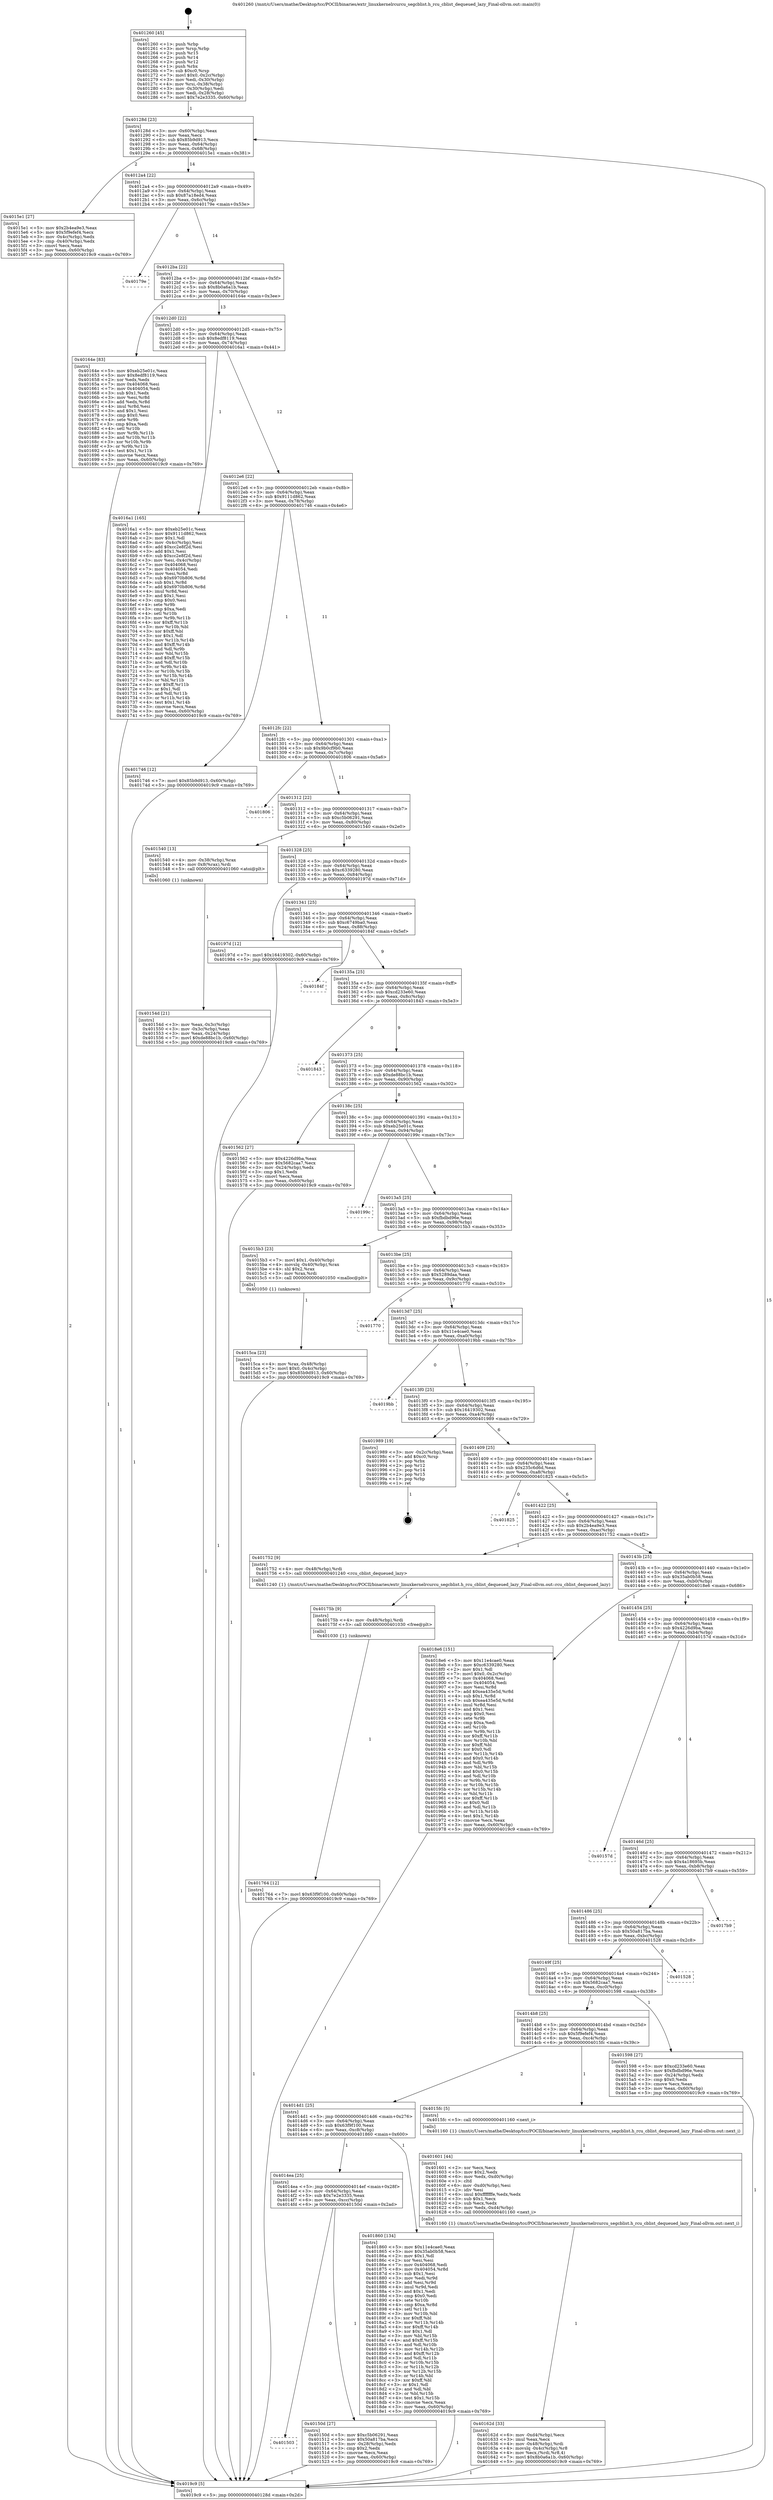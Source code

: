 digraph "0x401260" {
  label = "0x401260 (/mnt/c/Users/mathe/Desktop/tcc/POCII/binaries/extr_linuxkernelrcurcu_segcblist.h_rcu_cblist_dequeued_lazy_Final-ollvm.out::main(0))"
  labelloc = "t"
  node[shape=record]

  Entry [label="",width=0.3,height=0.3,shape=circle,fillcolor=black,style=filled]
  "0x40128d" [label="{
     0x40128d [23]\l
     | [instrs]\l
     &nbsp;&nbsp;0x40128d \<+3\>: mov -0x60(%rbp),%eax\l
     &nbsp;&nbsp;0x401290 \<+2\>: mov %eax,%ecx\l
     &nbsp;&nbsp;0x401292 \<+6\>: sub $0x85b9d913,%ecx\l
     &nbsp;&nbsp;0x401298 \<+3\>: mov %eax,-0x64(%rbp)\l
     &nbsp;&nbsp;0x40129b \<+3\>: mov %ecx,-0x68(%rbp)\l
     &nbsp;&nbsp;0x40129e \<+6\>: je 00000000004015e1 \<main+0x381\>\l
  }"]
  "0x4015e1" [label="{
     0x4015e1 [27]\l
     | [instrs]\l
     &nbsp;&nbsp;0x4015e1 \<+5\>: mov $0x2b4ea9e3,%eax\l
     &nbsp;&nbsp;0x4015e6 \<+5\>: mov $0x5f9efef4,%ecx\l
     &nbsp;&nbsp;0x4015eb \<+3\>: mov -0x4c(%rbp),%edx\l
     &nbsp;&nbsp;0x4015ee \<+3\>: cmp -0x40(%rbp),%edx\l
     &nbsp;&nbsp;0x4015f1 \<+3\>: cmovl %ecx,%eax\l
     &nbsp;&nbsp;0x4015f4 \<+3\>: mov %eax,-0x60(%rbp)\l
     &nbsp;&nbsp;0x4015f7 \<+5\>: jmp 00000000004019c9 \<main+0x769\>\l
  }"]
  "0x4012a4" [label="{
     0x4012a4 [22]\l
     | [instrs]\l
     &nbsp;&nbsp;0x4012a4 \<+5\>: jmp 00000000004012a9 \<main+0x49\>\l
     &nbsp;&nbsp;0x4012a9 \<+3\>: mov -0x64(%rbp),%eax\l
     &nbsp;&nbsp;0x4012ac \<+5\>: sub $0x87a18ed4,%eax\l
     &nbsp;&nbsp;0x4012b1 \<+3\>: mov %eax,-0x6c(%rbp)\l
     &nbsp;&nbsp;0x4012b4 \<+6\>: je 000000000040179e \<main+0x53e\>\l
  }"]
  Exit [label="",width=0.3,height=0.3,shape=circle,fillcolor=black,style=filled,peripheries=2]
  "0x40179e" [label="{
     0x40179e\l
  }", style=dashed]
  "0x4012ba" [label="{
     0x4012ba [22]\l
     | [instrs]\l
     &nbsp;&nbsp;0x4012ba \<+5\>: jmp 00000000004012bf \<main+0x5f\>\l
     &nbsp;&nbsp;0x4012bf \<+3\>: mov -0x64(%rbp),%eax\l
     &nbsp;&nbsp;0x4012c2 \<+5\>: sub $0x8b0a6a1b,%eax\l
     &nbsp;&nbsp;0x4012c7 \<+3\>: mov %eax,-0x70(%rbp)\l
     &nbsp;&nbsp;0x4012ca \<+6\>: je 000000000040164e \<main+0x3ee\>\l
  }"]
  "0x401764" [label="{
     0x401764 [12]\l
     | [instrs]\l
     &nbsp;&nbsp;0x401764 \<+7\>: movl $0x63f9f100,-0x60(%rbp)\l
     &nbsp;&nbsp;0x40176b \<+5\>: jmp 00000000004019c9 \<main+0x769\>\l
  }"]
  "0x40164e" [label="{
     0x40164e [83]\l
     | [instrs]\l
     &nbsp;&nbsp;0x40164e \<+5\>: mov $0xeb25e01c,%eax\l
     &nbsp;&nbsp;0x401653 \<+5\>: mov $0x8edf8119,%ecx\l
     &nbsp;&nbsp;0x401658 \<+2\>: xor %edx,%edx\l
     &nbsp;&nbsp;0x40165a \<+7\>: mov 0x404068,%esi\l
     &nbsp;&nbsp;0x401661 \<+7\>: mov 0x404054,%edi\l
     &nbsp;&nbsp;0x401668 \<+3\>: sub $0x1,%edx\l
     &nbsp;&nbsp;0x40166b \<+3\>: mov %esi,%r8d\l
     &nbsp;&nbsp;0x40166e \<+3\>: add %edx,%r8d\l
     &nbsp;&nbsp;0x401671 \<+4\>: imul %r8d,%esi\l
     &nbsp;&nbsp;0x401675 \<+3\>: and $0x1,%esi\l
     &nbsp;&nbsp;0x401678 \<+3\>: cmp $0x0,%esi\l
     &nbsp;&nbsp;0x40167b \<+4\>: sete %r9b\l
     &nbsp;&nbsp;0x40167f \<+3\>: cmp $0xa,%edi\l
     &nbsp;&nbsp;0x401682 \<+4\>: setl %r10b\l
     &nbsp;&nbsp;0x401686 \<+3\>: mov %r9b,%r11b\l
     &nbsp;&nbsp;0x401689 \<+3\>: and %r10b,%r11b\l
     &nbsp;&nbsp;0x40168c \<+3\>: xor %r10b,%r9b\l
     &nbsp;&nbsp;0x40168f \<+3\>: or %r9b,%r11b\l
     &nbsp;&nbsp;0x401692 \<+4\>: test $0x1,%r11b\l
     &nbsp;&nbsp;0x401696 \<+3\>: cmovne %ecx,%eax\l
     &nbsp;&nbsp;0x401699 \<+3\>: mov %eax,-0x60(%rbp)\l
     &nbsp;&nbsp;0x40169c \<+5\>: jmp 00000000004019c9 \<main+0x769\>\l
  }"]
  "0x4012d0" [label="{
     0x4012d0 [22]\l
     | [instrs]\l
     &nbsp;&nbsp;0x4012d0 \<+5\>: jmp 00000000004012d5 \<main+0x75\>\l
     &nbsp;&nbsp;0x4012d5 \<+3\>: mov -0x64(%rbp),%eax\l
     &nbsp;&nbsp;0x4012d8 \<+5\>: sub $0x8edf8119,%eax\l
     &nbsp;&nbsp;0x4012dd \<+3\>: mov %eax,-0x74(%rbp)\l
     &nbsp;&nbsp;0x4012e0 \<+6\>: je 00000000004016a1 \<main+0x441\>\l
  }"]
  "0x40175b" [label="{
     0x40175b [9]\l
     | [instrs]\l
     &nbsp;&nbsp;0x40175b \<+4\>: mov -0x48(%rbp),%rdi\l
     &nbsp;&nbsp;0x40175f \<+5\>: call 0000000000401030 \<free@plt\>\l
     | [calls]\l
     &nbsp;&nbsp;0x401030 \{1\} (unknown)\l
  }"]
  "0x4016a1" [label="{
     0x4016a1 [165]\l
     | [instrs]\l
     &nbsp;&nbsp;0x4016a1 \<+5\>: mov $0xeb25e01c,%eax\l
     &nbsp;&nbsp;0x4016a6 \<+5\>: mov $0x9111d862,%ecx\l
     &nbsp;&nbsp;0x4016ab \<+2\>: mov $0x1,%dl\l
     &nbsp;&nbsp;0x4016ad \<+3\>: mov -0x4c(%rbp),%esi\l
     &nbsp;&nbsp;0x4016b0 \<+6\>: add $0xcc2e8f2d,%esi\l
     &nbsp;&nbsp;0x4016b6 \<+3\>: add $0x1,%esi\l
     &nbsp;&nbsp;0x4016b9 \<+6\>: sub $0xcc2e8f2d,%esi\l
     &nbsp;&nbsp;0x4016bf \<+3\>: mov %esi,-0x4c(%rbp)\l
     &nbsp;&nbsp;0x4016c2 \<+7\>: mov 0x404068,%esi\l
     &nbsp;&nbsp;0x4016c9 \<+7\>: mov 0x404054,%edi\l
     &nbsp;&nbsp;0x4016d0 \<+3\>: mov %esi,%r8d\l
     &nbsp;&nbsp;0x4016d3 \<+7\>: sub $0x6970b806,%r8d\l
     &nbsp;&nbsp;0x4016da \<+4\>: sub $0x1,%r8d\l
     &nbsp;&nbsp;0x4016de \<+7\>: add $0x6970b806,%r8d\l
     &nbsp;&nbsp;0x4016e5 \<+4\>: imul %r8d,%esi\l
     &nbsp;&nbsp;0x4016e9 \<+3\>: and $0x1,%esi\l
     &nbsp;&nbsp;0x4016ec \<+3\>: cmp $0x0,%esi\l
     &nbsp;&nbsp;0x4016ef \<+4\>: sete %r9b\l
     &nbsp;&nbsp;0x4016f3 \<+3\>: cmp $0xa,%edi\l
     &nbsp;&nbsp;0x4016f6 \<+4\>: setl %r10b\l
     &nbsp;&nbsp;0x4016fa \<+3\>: mov %r9b,%r11b\l
     &nbsp;&nbsp;0x4016fd \<+4\>: xor $0xff,%r11b\l
     &nbsp;&nbsp;0x401701 \<+3\>: mov %r10b,%bl\l
     &nbsp;&nbsp;0x401704 \<+3\>: xor $0xff,%bl\l
     &nbsp;&nbsp;0x401707 \<+3\>: xor $0x1,%dl\l
     &nbsp;&nbsp;0x40170a \<+3\>: mov %r11b,%r14b\l
     &nbsp;&nbsp;0x40170d \<+4\>: and $0xff,%r14b\l
     &nbsp;&nbsp;0x401711 \<+3\>: and %dl,%r9b\l
     &nbsp;&nbsp;0x401714 \<+3\>: mov %bl,%r15b\l
     &nbsp;&nbsp;0x401717 \<+4\>: and $0xff,%r15b\l
     &nbsp;&nbsp;0x40171b \<+3\>: and %dl,%r10b\l
     &nbsp;&nbsp;0x40171e \<+3\>: or %r9b,%r14b\l
     &nbsp;&nbsp;0x401721 \<+3\>: or %r10b,%r15b\l
     &nbsp;&nbsp;0x401724 \<+3\>: xor %r15b,%r14b\l
     &nbsp;&nbsp;0x401727 \<+3\>: or %bl,%r11b\l
     &nbsp;&nbsp;0x40172a \<+4\>: xor $0xff,%r11b\l
     &nbsp;&nbsp;0x40172e \<+3\>: or $0x1,%dl\l
     &nbsp;&nbsp;0x401731 \<+3\>: and %dl,%r11b\l
     &nbsp;&nbsp;0x401734 \<+3\>: or %r11b,%r14b\l
     &nbsp;&nbsp;0x401737 \<+4\>: test $0x1,%r14b\l
     &nbsp;&nbsp;0x40173b \<+3\>: cmovne %ecx,%eax\l
     &nbsp;&nbsp;0x40173e \<+3\>: mov %eax,-0x60(%rbp)\l
     &nbsp;&nbsp;0x401741 \<+5\>: jmp 00000000004019c9 \<main+0x769\>\l
  }"]
  "0x4012e6" [label="{
     0x4012e6 [22]\l
     | [instrs]\l
     &nbsp;&nbsp;0x4012e6 \<+5\>: jmp 00000000004012eb \<main+0x8b\>\l
     &nbsp;&nbsp;0x4012eb \<+3\>: mov -0x64(%rbp),%eax\l
     &nbsp;&nbsp;0x4012ee \<+5\>: sub $0x9111d862,%eax\l
     &nbsp;&nbsp;0x4012f3 \<+3\>: mov %eax,-0x78(%rbp)\l
     &nbsp;&nbsp;0x4012f6 \<+6\>: je 0000000000401746 \<main+0x4e6\>\l
  }"]
  "0x40162d" [label="{
     0x40162d [33]\l
     | [instrs]\l
     &nbsp;&nbsp;0x40162d \<+6\>: mov -0xd4(%rbp),%ecx\l
     &nbsp;&nbsp;0x401633 \<+3\>: imul %eax,%ecx\l
     &nbsp;&nbsp;0x401636 \<+4\>: mov -0x48(%rbp),%rdi\l
     &nbsp;&nbsp;0x40163a \<+4\>: movslq -0x4c(%rbp),%r8\l
     &nbsp;&nbsp;0x40163e \<+4\>: mov %ecx,(%rdi,%r8,4)\l
     &nbsp;&nbsp;0x401642 \<+7\>: movl $0x8b0a6a1b,-0x60(%rbp)\l
     &nbsp;&nbsp;0x401649 \<+5\>: jmp 00000000004019c9 \<main+0x769\>\l
  }"]
  "0x401746" [label="{
     0x401746 [12]\l
     | [instrs]\l
     &nbsp;&nbsp;0x401746 \<+7\>: movl $0x85b9d913,-0x60(%rbp)\l
     &nbsp;&nbsp;0x40174d \<+5\>: jmp 00000000004019c9 \<main+0x769\>\l
  }"]
  "0x4012fc" [label="{
     0x4012fc [22]\l
     | [instrs]\l
     &nbsp;&nbsp;0x4012fc \<+5\>: jmp 0000000000401301 \<main+0xa1\>\l
     &nbsp;&nbsp;0x401301 \<+3\>: mov -0x64(%rbp),%eax\l
     &nbsp;&nbsp;0x401304 \<+5\>: sub $0x9b0cf9b0,%eax\l
     &nbsp;&nbsp;0x401309 \<+3\>: mov %eax,-0x7c(%rbp)\l
     &nbsp;&nbsp;0x40130c \<+6\>: je 0000000000401806 \<main+0x5a6\>\l
  }"]
  "0x401601" [label="{
     0x401601 [44]\l
     | [instrs]\l
     &nbsp;&nbsp;0x401601 \<+2\>: xor %ecx,%ecx\l
     &nbsp;&nbsp;0x401603 \<+5\>: mov $0x2,%edx\l
     &nbsp;&nbsp;0x401608 \<+6\>: mov %edx,-0xd0(%rbp)\l
     &nbsp;&nbsp;0x40160e \<+1\>: cltd\l
     &nbsp;&nbsp;0x40160f \<+6\>: mov -0xd0(%rbp),%esi\l
     &nbsp;&nbsp;0x401615 \<+2\>: idiv %esi\l
     &nbsp;&nbsp;0x401617 \<+6\>: imul $0xfffffffe,%edx,%edx\l
     &nbsp;&nbsp;0x40161d \<+3\>: sub $0x1,%ecx\l
     &nbsp;&nbsp;0x401620 \<+2\>: sub %ecx,%edx\l
     &nbsp;&nbsp;0x401622 \<+6\>: mov %edx,-0xd4(%rbp)\l
     &nbsp;&nbsp;0x401628 \<+5\>: call 0000000000401160 \<next_i\>\l
     | [calls]\l
     &nbsp;&nbsp;0x401160 \{1\} (/mnt/c/Users/mathe/Desktop/tcc/POCII/binaries/extr_linuxkernelrcurcu_segcblist.h_rcu_cblist_dequeued_lazy_Final-ollvm.out::next_i)\l
  }"]
  "0x401806" [label="{
     0x401806\l
  }", style=dashed]
  "0x401312" [label="{
     0x401312 [22]\l
     | [instrs]\l
     &nbsp;&nbsp;0x401312 \<+5\>: jmp 0000000000401317 \<main+0xb7\>\l
     &nbsp;&nbsp;0x401317 \<+3\>: mov -0x64(%rbp),%eax\l
     &nbsp;&nbsp;0x40131a \<+5\>: sub $0xc5b06291,%eax\l
     &nbsp;&nbsp;0x40131f \<+3\>: mov %eax,-0x80(%rbp)\l
     &nbsp;&nbsp;0x401322 \<+6\>: je 0000000000401540 \<main+0x2e0\>\l
  }"]
  "0x4015ca" [label="{
     0x4015ca [23]\l
     | [instrs]\l
     &nbsp;&nbsp;0x4015ca \<+4\>: mov %rax,-0x48(%rbp)\l
     &nbsp;&nbsp;0x4015ce \<+7\>: movl $0x0,-0x4c(%rbp)\l
     &nbsp;&nbsp;0x4015d5 \<+7\>: movl $0x85b9d913,-0x60(%rbp)\l
     &nbsp;&nbsp;0x4015dc \<+5\>: jmp 00000000004019c9 \<main+0x769\>\l
  }"]
  "0x401540" [label="{
     0x401540 [13]\l
     | [instrs]\l
     &nbsp;&nbsp;0x401540 \<+4\>: mov -0x38(%rbp),%rax\l
     &nbsp;&nbsp;0x401544 \<+4\>: mov 0x8(%rax),%rdi\l
     &nbsp;&nbsp;0x401548 \<+5\>: call 0000000000401060 \<atoi@plt\>\l
     | [calls]\l
     &nbsp;&nbsp;0x401060 \{1\} (unknown)\l
  }"]
  "0x401328" [label="{
     0x401328 [25]\l
     | [instrs]\l
     &nbsp;&nbsp;0x401328 \<+5\>: jmp 000000000040132d \<main+0xcd\>\l
     &nbsp;&nbsp;0x40132d \<+3\>: mov -0x64(%rbp),%eax\l
     &nbsp;&nbsp;0x401330 \<+5\>: sub $0xc6339280,%eax\l
     &nbsp;&nbsp;0x401335 \<+6\>: mov %eax,-0x84(%rbp)\l
     &nbsp;&nbsp;0x40133b \<+6\>: je 000000000040197d \<main+0x71d\>\l
  }"]
  "0x40154d" [label="{
     0x40154d [21]\l
     | [instrs]\l
     &nbsp;&nbsp;0x40154d \<+3\>: mov %eax,-0x3c(%rbp)\l
     &nbsp;&nbsp;0x401550 \<+3\>: mov -0x3c(%rbp),%eax\l
     &nbsp;&nbsp;0x401553 \<+3\>: mov %eax,-0x24(%rbp)\l
     &nbsp;&nbsp;0x401556 \<+7\>: movl $0xde88bc1b,-0x60(%rbp)\l
     &nbsp;&nbsp;0x40155d \<+5\>: jmp 00000000004019c9 \<main+0x769\>\l
  }"]
  "0x40197d" [label="{
     0x40197d [12]\l
     | [instrs]\l
     &nbsp;&nbsp;0x40197d \<+7\>: movl $0x16419302,-0x60(%rbp)\l
     &nbsp;&nbsp;0x401984 \<+5\>: jmp 00000000004019c9 \<main+0x769\>\l
  }"]
  "0x401341" [label="{
     0x401341 [25]\l
     | [instrs]\l
     &nbsp;&nbsp;0x401341 \<+5\>: jmp 0000000000401346 \<main+0xe6\>\l
     &nbsp;&nbsp;0x401346 \<+3\>: mov -0x64(%rbp),%eax\l
     &nbsp;&nbsp;0x401349 \<+5\>: sub $0xc6749ba0,%eax\l
     &nbsp;&nbsp;0x40134e \<+6\>: mov %eax,-0x88(%rbp)\l
     &nbsp;&nbsp;0x401354 \<+6\>: je 000000000040184f \<main+0x5ef\>\l
  }"]
  "0x401260" [label="{
     0x401260 [45]\l
     | [instrs]\l
     &nbsp;&nbsp;0x401260 \<+1\>: push %rbp\l
     &nbsp;&nbsp;0x401261 \<+3\>: mov %rsp,%rbp\l
     &nbsp;&nbsp;0x401264 \<+2\>: push %r15\l
     &nbsp;&nbsp;0x401266 \<+2\>: push %r14\l
     &nbsp;&nbsp;0x401268 \<+2\>: push %r12\l
     &nbsp;&nbsp;0x40126a \<+1\>: push %rbx\l
     &nbsp;&nbsp;0x40126b \<+7\>: sub $0xc0,%rsp\l
     &nbsp;&nbsp;0x401272 \<+7\>: movl $0x0,-0x2c(%rbp)\l
     &nbsp;&nbsp;0x401279 \<+3\>: mov %edi,-0x30(%rbp)\l
     &nbsp;&nbsp;0x40127c \<+4\>: mov %rsi,-0x38(%rbp)\l
     &nbsp;&nbsp;0x401280 \<+3\>: mov -0x30(%rbp),%edi\l
     &nbsp;&nbsp;0x401283 \<+3\>: mov %edi,-0x28(%rbp)\l
     &nbsp;&nbsp;0x401286 \<+7\>: movl $0x7e2e3335,-0x60(%rbp)\l
  }"]
  "0x40184f" [label="{
     0x40184f\l
  }", style=dashed]
  "0x40135a" [label="{
     0x40135a [25]\l
     | [instrs]\l
     &nbsp;&nbsp;0x40135a \<+5\>: jmp 000000000040135f \<main+0xff\>\l
     &nbsp;&nbsp;0x40135f \<+3\>: mov -0x64(%rbp),%eax\l
     &nbsp;&nbsp;0x401362 \<+5\>: sub $0xcd233e60,%eax\l
     &nbsp;&nbsp;0x401367 \<+6\>: mov %eax,-0x8c(%rbp)\l
     &nbsp;&nbsp;0x40136d \<+6\>: je 0000000000401843 \<main+0x5e3\>\l
  }"]
  "0x4019c9" [label="{
     0x4019c9 [5]\l
     | [instrs]\l
     &nbsp;&nbsp;0x4019c9 \<+5\>: jmp 000000000040128d \<main+0x2d\>\l
  }"]
  "0x401843" [label="{
     0x401843\l
  }", style=dashed]
  "0x401373" [label="{
     0x401373 [25]\l
     | [instrs]\l
     &nbsp;&nbsp;0x401373 \<+5\>: jmp 0000000000401378 \<main+0x118\>\l
     &nbsp;&nbsp;0x401378 \<+3\>: mov -0x64(%rbp),%eax\l
     &nbsp;&nbsp;0x40137b \<+5\>: sub $0xde88bc1b,%eax\l
     &nbsp;&nbsp;0x401380 \<+6\>: mov %eax,-0x90(%rbp)\l
     &nbsp;&nbsp;0x401386 \<+6\>: je 0000000000401562 \<main+0x302\>\l
  }"]
  "0x401503" [label="{
     0x401503\l
  }", style=dashed]
  "0x401562" [label="{
     0x401562 [27]\l
     | [instrs]\l
     &nbsp;&nbsp;0x401562 \<+5\>: mov $0x4226d9ba,%eax\l
     &nbsp;&nbsp;0x401567 \<+5\>: mov $0x5682caa7,%ecx\l
     &nbsp;&nbsp;0x40156c \<+3\>: mov -0x24(%rbp),%edx\l
     &nbsp;&nbsp;0x40156f \<+3\>: cmp $0x1,%edx\l
     &nbsp;&nbsp;0x401572 \<+3\>: cmovl %ecx,%eax\l
     &nbsp;&nbsp;0x401575 \<+3\>: mov %eax,-0x60(%rbp)\l
     &nbsp;&nbsp;0x401578 \<+5\>: jmp 00000000004019c9 \<main+0x769\>\l
  }"]
  "0x40138c" [label="{
     0x40138c [25]\l
     | [instrs]\l
     &nbsp;&nbsp;0x40138c \<+5\>: jmp 0000000000401391 \<main+0x131\>\l
     &nbsp;&nbsp;0x401391 \<+3\>: mov -0x64(%rbp),%eax\l
     &nbsp;&nbsp;0x401394 \<+5\>: sub $0xeb25e01c,%eax\l
     &nbsp;&nbsp;0x401399 \<+6\>: mov %eax,-0x94(%rbp)\l
     &nbsp;&nbsp;0x40139f \<+6\>: je 000000000040199c \<main+0x73c\>\l
  }"]
  "0x40150d" [label="{
     0x40150d [27]\l
     | [instrs]\l
     &nbsp;&nbsp;0x40150d \<+5\>: mov $0xc5b06291,%eax\l
     &nbsp;&nbsp;0x401512 \<+5\>: mov $0x50a817ba,%ecx\l
     &nbsp;&nbsp;0x401517 \<+3\>: mov -0x28(%rbp),%edx\l
     &nbsp;&nbsp;0x40151a \<+3\>: cmp $0x2,%edx\l
     &nbsp;&nbsp;0x40151d \<+3\>: cmovne %ecx,%eax\l
     &nbsp;&nbsp;0x401520 \<+3\>: mov %eax,-0x60(%rbp)\l
     &nbsp;&nbsp;0x401523 \<+5\>: jmp 00000000004019c9 \<main+0x769\>\l
  }"]
  "0x40199c" [label="{
     0x40199c\l
  }", style=dashed]
  "0x4013a5" [label="{
     0x4013a5 [25]\l
     | [instrs]\l
     &nbsp;&nbsp;0x4013a5 \<+5\>: jmp 00000000004013aa \<main+0x14a\>\l
     &nbsp;&nbsp;0x4013aa \<+3\>: mov -0x64(%rbp),%eax\l
     &nbsp;&nbsp;0x4013ad \<+5\>: sub $0xfbdbd96e,%eax\l
     &nbsp;&nbsp;0x4013b2 \<+6\>: mov %eax,-0x98(%rbp)\l
     &nbsp;&nbsp;0x4013b8 \<+6\>: je 00000000004015b3 \<main+0x353\>\l
  }"]
  "0x4014ea" [label="{
     0x4014ea [25]\l
     | [instrs]\l
     &nbsp;&nbsp;0x4014ea \<+5\>: jmp 00000000004014ef \<main+0x28f\>\l
     &nbsp;&nbsp;0x4014ef \<+3\>: mov -0x64(%rbp),%eax\l
     &nbsp;&nbsp;0x4014f2 \<+5\>: sub $0x7e2e3335,%eax\l
     &nbsp;&nbsp;0x4014f7 \<+6\>: mov %eax,-0xcc(%rbp)\l
     &nbsp;&nbsp;0x4014fd \<+6\>: je 000000000040150d \<main+0x2ad\>\l
  }"]
  "0x4015b3" [label="{
     0x4015b3 [23]\l
     | [instrs]\l
     &nbsp;&nbsp;0x4015b3 \<+7\>: movl $0x1,-0x40(%rbp)\l
     &nbsp;&nbsp;0x4015ba \<+4\>: movslq -0x40(%rbp),%rax\l
     &nbsp;&nbsp;0x4015be \<+4\>: shl $0x2,%rax\l
     &nbsp;&nbsp;0x4015c2 \<+3\>: mov %rax,%rdi\l
     &nbsp;&nbsp;0x4015c5 \<+5\>: call 0000000000401050 \<malloc@plt\>\l
     | [calls]\l
     &nbsp;&nbsp;0x401050 \{1\} (unknown)\l
  }"]
  "0x4013be" [label="{
     0x4013be [25]\l
     | [instrs]\l
     &nbsp;&nbsp;0x4013be \<+5\>: jmp 00000000004013c3 \<main+0x163\>\l
     &nbsp;&nbsp;0x4013c3 \<+3\>: mov -0x64(%rbp),%eax\l
     &nbsp;&nbsp;0x4013c6 \<+5\>: sub $0x5289daa,%eax\l
     &nbsp;&nbsp;0x4013cb \<+6\>: mov %eax,-0x9c(%rbp)\l
     &nbsp;&nbsp;0x4013d1 \<+6\>: je 0000000000401770 \<main+0x510\>\l
  }"]
  "0x401860" [label="{
     0x401860 [134]\l
     | [instrs]\l
     &nbsp;&nbsp;0x401860 \<+5\>: mov $0x11e4cae0,%eax\l
     &nbsp;&nbsp;0x401865 \<+5\>: mov $0x35ab0b58,%ecx\l
     &nbsp;&nbsp;0x40186a \<+2\>: mov $0x1,%dl\l
     &nbsp;&nbsp;0x40186c \<+2\>: xor %esi,%esi\l
     &nbsp;&nbsp;0x40186e \<+7\>: mov 0x404068,%edi\l
     &nbsp;&nbsp;0x401875 \<+8\>: mov 0x404054,%r8d\l
     &nbsp;&nbsp;0x40187d \<+3\>: sub $0x1,%esi\l
     &nbsp;&nbsp;0x401880 \<+3\>: mov %edi,%r9d\l
     &nbsp;&nbsp;0x401883 \<+3\>: add %esi,%r9d\l
     &nbsp;&nbsp;0x401886 \<+4\>: imul %r9d,%edi\l
     &nbsp;&nbsp;0x40188a \<+3\>: and $0x1,%edi\l
     &nbsp;&nbsp;0x40188d \<+3\>: cmp $0x0,%edi\l
     &nbsp;&nbsp;0x401890 \<+4\>: sete %r10b\l
     &nbsp;&nbsp;0x401894 \<+4\>: cmp $0xa,%r8d\l
     &nbsp;&nbsp;0x401898 \<+4\>: setl %r11b\l
     &nbsp;&nbsp;0x40189c \<+3\>: mov %r10b,%bl\l
     &nbsp;&nbsp;0x40189f \<+3\>: xor $0xff,%bl\l
     &nbsp;&nbsp;0x4018a2 \<+3\>: mov %r11b,%r14b\l
     &nbsp;&nbsp;0x4018a5 \<+4\>: xor $0xff,%r14b\l
     &nbsp;&nbsp;0x4018a9 \<+3\>: xor $0x1,%dl\l
     &nbsp;&nbsp;0x4018ac \<+3\>: mov %bl,%r15b\l
     &nbsp;&nbsp;0x4018af \<+4\>: and $0xff,%r15b\l
     &nbsp;&nbsp;0x4018b3 \<+3\>: and %dl,%r10b\l
     &nbsp;&nbsp;0x4018b6 \<+3\>: mov %r14b,%r12b\l
     &nbsp;&nbsp;0x4018b9 \<+4\>: and $0xff,%r12b\l
     &nbsp;&nbsp;0x4018bd \<+3\>: and %dl,%r11b\l
     &nbsp;&nbsp;0x4018c0 \<+3\>: or %r10b,%r15b\l
     &nbsp;&nbsp;0x4018c3 \<+3\>: or %r11b,%r12b\l
     &nbsp;&nbsp;0x4018c6 \<+3\>: xor %r12b,%r15b\l
     &nbsp;&nbsp;0x4018c9 \<+3\>: or %r14b,%bl\l
     &nbsp;&nbsp;0x4018cc \<+3\>: xor $0xff,%bl\l
     &nbsp;&nbsp;0x4018cf \<+3\>: or $0x1,%dl\l
     &nbsp;&nbsp;0x4018d2 \<+2\>: and %dl,%bl\l
     &nbsp;&nbsp;0x4018d4 \<+3\>: or %bl,%r15b\l
     &nbsp;&nbsp;0x4018d7 \<+4\>: test $0x1,%r15b\l
     &nbsp;&nbsp;0x4018db \<+3\>: cmovne %ecx,%eax\l
     &nbsp;&nbsp;0x4018de \<+3\>: mov %eax,-0x60(%rbp)\l
     &nbsp;&nbsp;0x4018e1 \<+5\>: jmp 00000000004019c9 \<main+0x769\>\l
  }"]
  "0x401770" [label="{
     0x401770\l
  }", style=dashed]
  "0x4013d7" [label="{
     0x4013d7 [25]\l
     | [instrs]\l
     &nbsp;&nbsp;0x4013d7 \<+5\>: jmp 00000000004013dc \<main+0x17c\>\l
     &nbsp;&nbsp;0x4013dc \<+3\>: mov -0x64(%rbp),%eax\l
     &nbsp;&nbsp;0x4013df \<+5\>: sub $0x11e4cae0,%eax\l
     &nbsp;&nbsp;0x4013e4 \<+6\>: mov %eax,-0xa0(%rbp)\l
     &nbsp;&nbsp;0x4013ea \<+6\>: je 00000000004019bb \<main+0x75b\>\l
  }"]
  "0x4014d1" [label="{
     0x4014d1 [25]\l
     | [instrs]\l
     &nbsp;&nbsp;0x4014d1 \<+5\>: jmp 00000000004014d6 \<main+0x276\>\l
     &nbsp;&nbsp;0x4014d6 \<+3\>: mov -0x64(%rbp),%eax\l
     &nbsp;&nbsp;0x4014d9 \<+5\>: sub $0x63f9f100,%eax\l
     &nbsp;&nbsp;0x4014de \<+6\>: mov %eax,-0xc8(%rbp)\l
     &nbsp;&nbsp;0x4014e4 \<+6\>: je 0000000000401860 \<main+0x600\>\l
  }"]
  "0x4019bb" [label="{
     0x4019bb\l
  }", style=dashed]
  "0x4013f0" [label="{
     0x4013f0 [25]\l
     | [instrs]\l
     &nbsp;&nbsp;0x4013f0 \<+5\>: jmp 00000000004013f5 \<main+0x195\>\l
     &nbsp;&nbsp;0x4013f5 \<+3\>: mov -0x64(%rbp),%eax\l
     &nbsp;&nbsp;0x4013f8 \<+5\>: sub $0x16419302,%eax\l
     &nbsp;&nbsp;0x4013fd \<+6\>: mov %eax,-0xa4(%rbp)\l
     &nbsp;&nbsp;0x401403 \<+6\>: je 0000000000401989 \<main+0x729\>\l
  }"]
  "0x4015fc" [label="{
     0x4015fc [5]\l
     | [instrs]\l
     &nbsp;&nbsp;0x4015fc \<+5\>: call 0000000000401160 \<next_i\>\l
     | [calls]\l
     &nbsp;&nbsp;0x401160 \{1\} (/mnt/c/Users/mathe/Desktop/tcc/POCII/binaries/extr_linuxkernelrcurcu_segcblist.h_rcu_cblist_dequeued_lazy_Final-ollvm.out::next_i)\l
  }"]
  "0x401989" [label="{
     0x401989 [19]\l
     | [instrs]\l
     &nbsp;&nbsp;0x401989 \<+3\>: mov -0x2c(%rbp),%eax\l
     &nbsp;&nbsp;0x40198c \<+7\>: add $0xc0,%rsp\l
     &nbsp;&nbsp;0x401993 \<+1\>: pop %rbx\l
     &nbsp;&nbsp;0x401994 \<+2\>: pop %r12\l
     &nbsp;&nbsp;0x401996 \<+2\>: pop %r14\l
     &nbsp;&nbsp;0x401998 \<+2\>: pop %r15\l
     &nbsp;&nbsp;0x40199a \<+1\>: pop %rbp\l
     &nbsp;&nbsp;0x40199b \<+1\>: ret\l
  }"]
  "0x401409" [label="{
     0x401409 [25]\l
     | [instrs]\l
     &nbsp;&nbsp;0x401409 \<+5\>: jmp 000000000040140e \<main+0x1ae\>\l
     &nbsp;&nbsp;0x40140e \<+3\>: mov -0x64(%rbp),%eax\l
     &nbsp;&nbsp;0x401411 \<+5\>: sub $0x235c6d6d,%eax\l
     &nbsp;&nbsp;0x401416 \<+6\>: mov %eax,-0xa8(%rbp)\l
     &nbsp;&nbsp;0x40141c \<+6\>: je 0000000000401825 \<main+0x5c5\>\l
  }"]
  "0x4014b8" [label="{
     0x4014b8 [25]\l
     | [instrs]\l
     &nbsp;&nbsp;0x4014b8 \<+5\>: jmp 00000000004014bd \<main+0x25d\>\l
     &nbsp;&nbsp;0x4014bd \<+3\>: mov -0x64(%rbp),%eax\l
     &nbsp;&nbsp;0x4014c0 \<+5\>: sub $0x5f9efef4,%eax\l
     &nbsp;&nbsp;0x4014c5 \<+6\>: mov %eax,-0xc4(%rbp)\l
     &nbsp;&nbsp;0x4014cb \<+6\>: je 00000000004015fc \<main+0x39c\>\l
  }"]
  "0x401825" [label="{
     0x401825\l
  }", style=dashed]
  "0x401422" [label="{
     0x401422 [25]\l
     | [instrs]\l
     &nbsp;&nbsp;0x401422 \<+5\>: jmp 0000000000401427 \<main+0x1c7\>\l
     &nbsp;&nbsp;0x401427 \<+3\>: mov -0x64(%rbp),%eax\l
     &nbsp;&nbsp;0x40142a \<+5\>: sub $0x2b4ea9e3,%eax\l
     &nbsp;&nbsp;0x40142f \<+6\>: mov %eax,-0xac(%rbp)\l
     &nbsp;&nbsp;0x401435 \<+6\>: je 0000000000401752 \<main+0x4f2\>\l
  }"]
  "0x401598" [label="{
     0x401598 [27]\l
     | [instrs]\l
     &nbsp;&nbsp;0x401598 \<+5\>: mov $0xcd233e60,%eax\l
     &nbsp;&nbsp;0x40159d \<+5\>: mov $0xfbdbd96e,%ecx\l
     &nbsp;&nbsp;0x4015a2 \<+3\>: mov -0x24(%rbp),%edx\l
     &nbsp;&nbsp;0x4015a5 \<+3\>: cmp $0x0,%edx\l
     &nbsp;&nbsp;0x4015a8 \<+3\>: cmove %ecx,%eax\l
     &nbsp;&nbsp;0x4015ab \<+3\>: mov %eax,-0x60(%rbp)\l
     &nbsp;&nbsp;0x4015ae \<+5\>: jmp 00000000004019c9 \<main+0x769\>\l
  }"]
  "0x401752" [label="{
     0x401752 [9]\l
     | [instrs]\l
     &nbsp;&nbsp;0x401752 \<+4\>: mov -0x48(%rbp),%rdi\l
     &nbsp;&nbsp;0x401756 \<+5\>: call 0000000000401240 \<rcu_cblist_dequeued_lazy\>\l
     | [calls]\l
     &nbsp;&nbsp;0x401240 \{1\} (/mnt/c/Users/mathe/Desktop/tcc/POCII/binaries/extr_linuxkernelrcurcu_segcblist.h_rcu_cblist_dequeued_lazy_Final-ollvm.out::rcu_cblist_dequeued_lazy)\l
  }"]
  "0x40143b" [label="{
     0x40143b [25]\l
     | [instrs]\l
     &nbsp;&nbsp;0x40143b \<+5\>: jmp 0000000000401440 \<main+0x1e0\>\l
     &nbsp;&nbsp;0x401440 \<+3\>: mov -0x64(%rbp),%eax\l
     &nbsp;&nbsp;0x401443 \<+5\>: sub $0x35ab0b58,%eax\l
     &nbsp;&nbsp;0x401448 \<+6\>: mov %eax,-0xb0(%rbp)\l
     &nbsp;&nbsp;0x40144e \<+6\>: je 00000000004018e6 \<main+0x686\>\l
  }"]
  "0x40149f" [label="{
     0x40149f [25]\l
     | [instrs]\l
     &nbsp;&nbsp;0x40149f \<+5\>: jmp 00000000004014a4 \<main+0x244\>\l
     &nbsp;&nbsp;0x4014a4 \<+3\>: mov -0x64(%rbp),%eax\l
     &nbsp;&nbsp;0x4014a7 \<+5\>: sub $0x5682caa7,%eax\l
     &nbsp;&nbsp;0x4014ac \<+6\>: mov %eax,-0xc0(%rbp)\l
     &nbsp;&nbsp;0x4014b2 \<+6\>: je 0000000000401598 \<main+0x338\>\l
  }"]
  "0x4018e6" [label="{
     0x4018e6 [151]\l
     | [instrs]\l
     &nbsp;&nbsp;0x4018e6 \<+5\>: mov $0x11e4cae0,%eax\l
     &nbsp;&nbsp;0x4018eb \<+5\>: mov $0xc6339280,%ecx\l
     &nbsp;&nbsp;0x4018f0 \<+2\>: mov $0x1,%dl\l
     &nbsp;&nbsp;0x4018f2 \<+7\>: movl $0x0,-0x2c(%rbp)\l
     &nbsp;&nbsp;0x4018f9 \<+7\>: mov 0x404068,%esi\l
     &nbsp;&nbsp;0x401900 \<+7\>: mov 0x404054,%edi\l
     &nbsp;&nbsp;0x401907 \<+3\>: mov %esi,%r8d\l
     &nbsp;&nbsp;0x40190a \<+7\>: add $0xea435e5d,%r8d\l
     &nbsp;&nbsp;0x401911 \<+4\>: sub $0x1,%r8d\l
     &nbsp;&nbsp;0x401915 \<+7\>: sub $0xea435e5d,%r8d\l
     &nbsp;&nbsp;0x40191c \<+4\>: imul %r8d,%esi\l
     &nbsp;&nbsp;0x401920 \<+3\>: and $0x1,%esi\l
     &nbsp;&nbsp;0x401923 \<+3\>: cmp $0x0,%esi\l
     &nbsp;&nbsp;0x401926 \<+4\>: sete %r9b\l
     &nbsp;&nbsp;0x40192a \<+3\>: cmp $0xa,%edi\l
     &nbsp;&nbsp;0x40192d \<+4\>: setl %r10b\l
     &nbsp;&nbsp;0x401931 \<+3\>: mov %r9b,%r11b\l
     &nbsp;&nbsp;0x401934 \<+4\>: xor $0xff,%r11b\l
     &nbsp;&nbsp;0x401938 \<+3\>: mov %r10b,%bl\l
     &nbsp;&nbsp;0x40193b \<+3\>: xor $0xff,%bl\l
     &nbsp;&nbsp;0x40193e \<+3\>: xor $0x0,%dl\l
     &nbsp;&nbsp;0x401941 \<+3\>: mov %r11b,%r14b\l
     &nbsp;&nbsp;0x401944 \<+4\>: and $0x0,%r14b\l
     &nbsp;&nbsp;0x401948 \<+3\>: and %dl,%r9b\l
     &nbsp;&nbsp;0x40194b \<+3\>: mov %bl,%r15b\l
     &nbsp;&nbsp;0x40194e \<+4\>: and $0x0,%r15b\l
     &nbsp;&nbsp;0x401952 \<+3\>: and %dl,%r10b\l
     &nbsp;&nbsp;0x401955 \<+3\>: or %r9b,%r14b\l
     &nbsp;&nbsp;0x401958 \<+3\>: or %r10b,%r15b\l
     &nbsp;&nbsp;0x40195b \<+3\>: xor %r15b,%r14b\l
     &nbsp;&nbsp;0x40195e \<+3\>: or %bl,%r11b\l
     &nbsp;&nbsp;0x401961 \<+4\>: xor $0xff,%r11b\l
     &nbsp;&nbsp;0x401965 \<+3\>: or $0x0,%dl\l
     &nbsp;&nbsp;0x401968 \<+3\>: and %dl,%r11b\l
     &nbsp;&nbsp;0x40196b \<+3\>: or %r11b,%r14b\l
     &nbsp;&nbsp;0x40196e \<+4\>: test $0x1,%r14b\l
     &nbsp;&nbsp;0x401972 \<+3\>: cmovne %ecx,%eax\l
     &nbsp;&nbsp;0x401975 \<+3\>: mov %eax,-0x60(%rbp)\l
     &nbsp;&nbsp;0x401978 \<+5\>: jmp 00000000004019c9 \<main+0x769\>\l
  }"]
  "0x401454" [label="{
     0x401454 [25]\l
     | [instrs]\l
     &nbsp;&nbsp;0x401454 \<+5\>: jmp 0000000000401459 \<main+0x1f9\>\l
     &nbsp;&nbsp;0x401459 \<+3\>: mov -0x64(%rbp),%eax\l
     &nbsp;&nbsp;0x40145c \<+5\>: sub $0x4226d9ba,%eax\l
     &nbsp;&nbsp;0x401461 \<+6\>: mov %eax,-0xb4(%rbp)\l
     &nbsp;&nbsp;0x401467 \<+6\>: je 000000000040157d \<main+0x31d\>\l
  }"]
  "0x401528" [label="{
     0x401528\l
  }", style=dashed]
  "0x40157d" [label="{
     0x40157d\l
  }", style=dashed]
  "0x40146d" [label="{
     0x40146d [25]\l
     | [instrs]\l
     &nbsp;&nbsp;0x40146d \<+5\>: jmp 0000000000401472 \<main+0x212\>\l
     &nbsp;&nbsp;0x401472 \<+3\>: mov -0x64(%rbp),%eax\l
     &nbsp;&nbsp;0x401475 \<+5\>: sub $0x4a18695b,%eax\l
     &nbsp;&nbsp;0x40147a \<+6\>: mov %eax,-0xb8(%rbp)\l
     &nbsp;&nbsp;0x401480 \<+6\>: je 00000000004017b9 \<main+0x559\>\l
  }"]
  "0x401486" [label="{
     0x401486 [25]\l
     | [instrs]\l
     &nbsp;&nbsp;0x401486 \<+5\>: jmp 000000000040148b \<main+0x22b\>\l
     &nbsp;&nbsp;0x40148b \<+3\>: mov -0x64(%rbp),%eax\l
     &nbsp;&nbsp;0x40148e \<+5\>: sub $0x50a817ba,%eax\l
     &nbsp;&nbsp;0x401493 \<+6\>: mov %eax,-0xbc(%rbp)\l
     &nbsp;&nbsp;0x401499 \<+6\>: je 0000000000401528 \<main+0x2c8\>\l
  }"]
  "0x4017b9" [label="{
     0x4017b9\l
  }", style=dashed]
  Entry -> "0x401260" [label=" 1"]
  "0x40128d" -> "0x4015e1" [label=" 2"]
  "0x40128d" -> "0x4012a4" [label=" 14"]
  "0x401989" -> Exit [label=" 1"]
  "0x4012a4" -> "0x40179e" [label=" 0"]
  "0x4012a4" -> "0x4012ba" [label=" 14"]
  "0x40197d" -> "0x4019c9" [label=" 1"]
  "0x4012ba" -> "0x40164e" [label=" 1"]
  "0x4012ba" -> "0x4012d0" [label=" 13"]
  "0x4018e6" -> "0x4019c9" [label=" 1"]
  "0x4012d0" -> "0x4016a1" [label=" 1"]
  "0x4012d0" -> "0x4012e6" [label=" 12"]
  "0x401860" -> "0x4019c9" [label=" 1"]
  "0x4012e6" -> "0x401746" [label=" 1"]
  "0x4012e6" -> "0x4012fc" [label=" 11"]
  "0x401764" -> "0x4019c9" [label=" 1"]
  "0x4012fc" -> "0x401806" [label=" 0"]
  "0x4012fc" -> "0x401312" [label=" 11"]
  "0x40175b" -> "0x401764" [label=" 1"]
  "0x401312" -> "0x401540" [label=" 1"]
  "0x401312" -> "0x401328" [label=" 10"]
  "0x401752" -> "0x40175b" [label=" 1"]
  "0x401328" -> "0x40197d" [label=" 1"]
  "0x401328" -> "0x401341" [label=" 9"]
  "0x401746" -> "0x4019c9" [label=" 1"]
  "0x401341" -> "0x40184f" [label=" 0"]
  "0x401341" -> "0x40135a" [label=" 9"]
  "0x4016a1" -> "0x4019c9" [label=" 1"]
  "0x40135a" -> "0x401843" [label=" 0"]
  "0x40135a" -> "0x401373" [label=" 9"]
  "0x40164e" -> "0x4019c9" [label=" 1"]
  "0x401373" -> "0x401562" [label=" 1"]
  "0x401373" -> "0x40138c" [label=" 8"]
  "0x40162d" -> "0x4019c9" [label=" 1"]
  "0x40138c" -> "0x40199c" [label=" 0"]
  "0x40138c" -> "0x4013a5" [label=" 8"]
  "0x401601" -> "0x40162d" [label=" 1"]
  "0x4013a5" -> "0x4015b3" [label=" 1"]
  "0x4013a5" -> "0x4013be" [label=" 7"]
  "0x4015e1" -> "0x4019c9" [label=" 2"]
  "0x4013be" -> "0x401770" [label=" 0"]
  "0x4013be" -> "0x4013d7" [label=" 7"]
  "0x4015ca" -> "0x4019c9" [label=" 1"]
  "0x4013d7" -> "0x4019bb" [label=" 0"]
  "0x4013d7" -> "0x4013f0" [label=" 7"]
  "0x401598" -> "0x4019c9" [label=" 1"]
  "0x4013f0" -> "0x401989" [label=" 1"]
  "0x4013f0" -> "0x401409" [label=" 6"]
  "0x401562" -> "0x4019c9" [label=" 1"]
  "0x401409" -> "0x401825" [label=" 0"]
  "0x401409" -> "0x401422" [label=" 6"]
  "0x401540" -> "0x40154d" [label=" 1"]
  "0x401422" -> "0x401752" [label=" 1"]
  "0x401422" -> "0x40143b" [label=" 5"]
  "0x4019c9" -> "0x40128d" [label=" 15"]
  "0x40143b" -> "0x4018e6" [label=" 1"]
  "0x40143b" -> "0x401454" [label=" 4"]
  "0x40150d" -> "0x4019c9" [label=" 1"]
  "0x401454" -> "0x40157d" [label=" 0"]
  "0x401454" -> "0x40146d" [label=" 4"]
  "0x4014ea" -> "0x401503" [label=" 0"]
  "0x40146d" -> "0x4017b9" [label=" 0"]
  "0x40146d" -> "0x401486" [label=" 4"]
  "0x4014ea" -> "0x40150d" [label=" 1"]
  "0x401486" -> "0x401528" [label=" 0"]
  "0x401486" -> "0x40149f" [label=" 4"]
  "0x401260" -> "0x40128d" [label=" 1"]
  "0x40149f" -> "0x401598" [label=" 1"]
  "0x40149f" -> "0x4014b8" [label=" 3"]
  "0x40154d" -> "0x4019c9" [label=" 1"]
  "0x4014b8" -> "0x4015fc" [label=" 1"]
  "0x4014b8" -> "0x4014d1" [label=" 2"]
  "0x4015b3" -> "0x4015ca" [label=" 1"]
  "0x4014d1" -> "0x401860" [label=" 1"]
  "0x4014d1" -> "0x4014ea" [label=" 1"]
  "0x4015fc" -> "0x401601" [label=" 1"]
}
